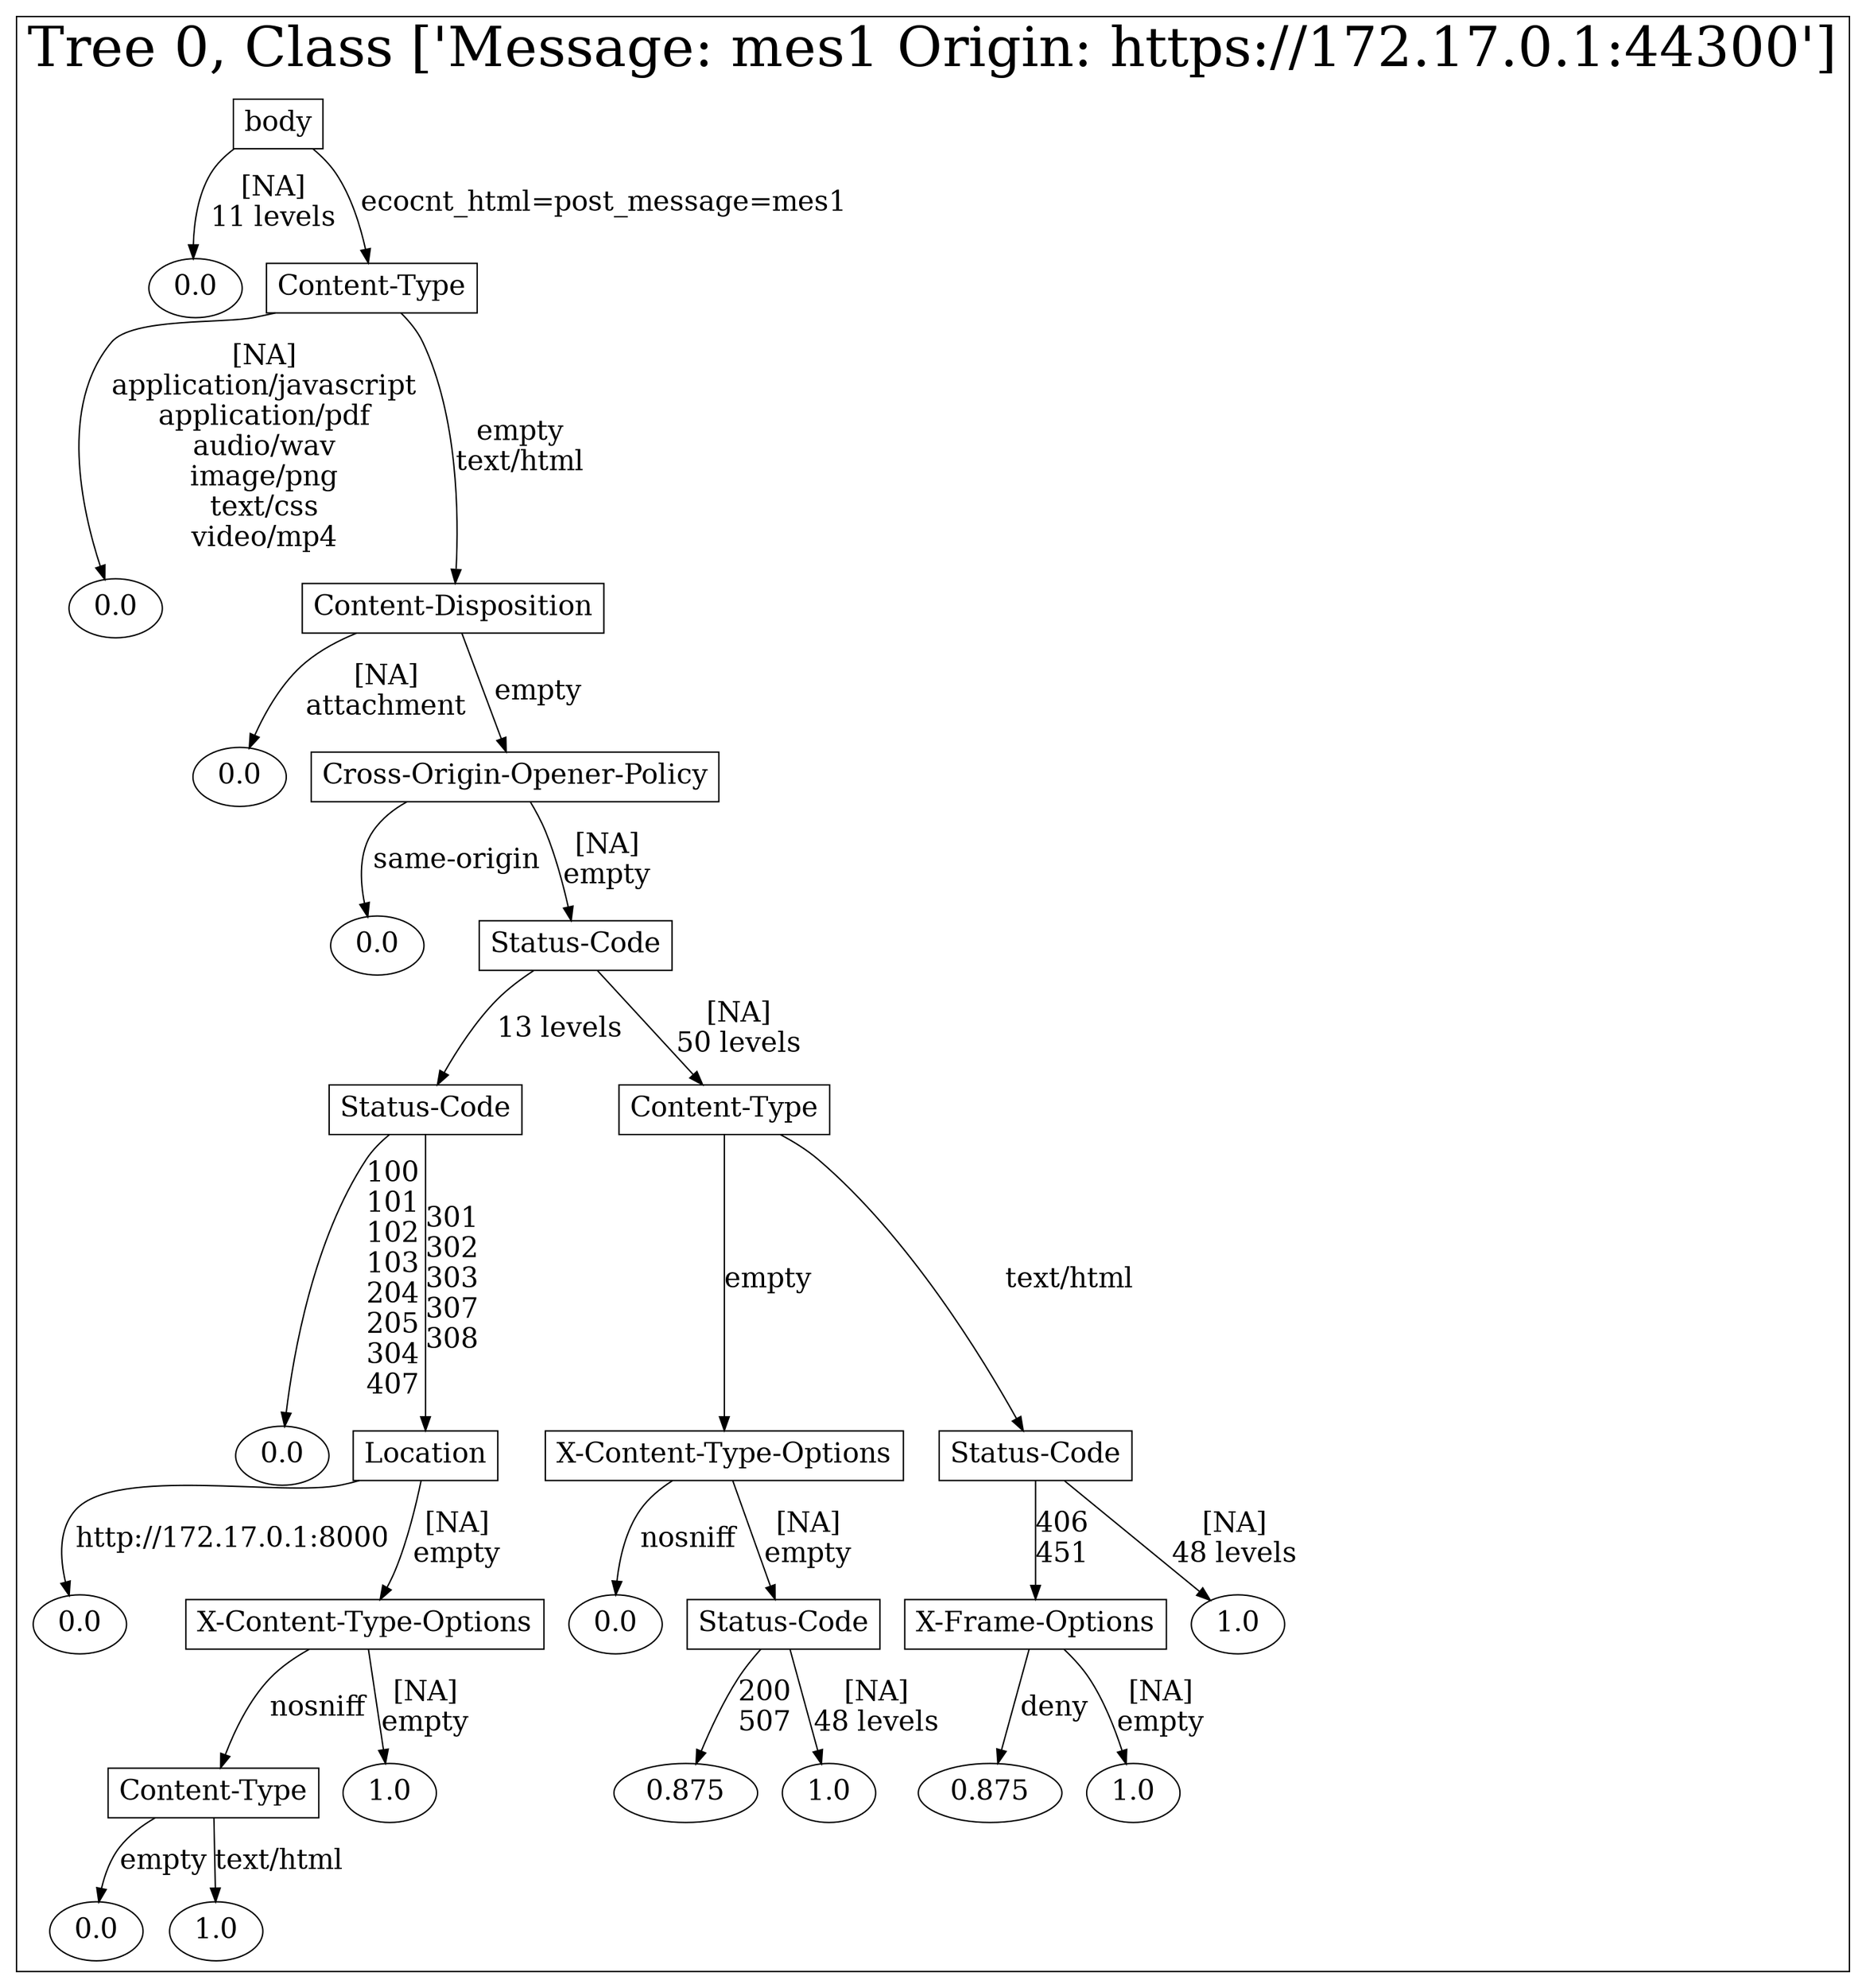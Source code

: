 /*
Generated by:
    http://https://github.com/h2oai/h2o-3/tree/master/h2o-genmodel/src/main/java/hex/genmodel/tools/PrintMojo.java
*/

/*
On a mac:

$ brew install graphviz
$ dot -Tpng file.gv -o file.png
$ open file.png
*/

digraph G {

subgraph cluster_0 {
/* Nodes */

/* Level 0 */
{
"SG_0_Node_0" [shape=box, fontsize=20, label="body"]
}

/* Level 1 */
{
"SG_0_Node_16" [fontsize=20, label="0.0"]
"SG_0_Node_1" [shape=box, fontsize=20, label="Content-Type"]
}

/* Level 2 */
{
"SG_0_Node_17" [fontsize=20, label="0.0"]
"SG_0_Node_2" [shape=box, fontsize=20, label="Content-Disposition"]
}

/* Level 3 */
{
"SG_0_Node_18" [fontsize=20, label="0.0"]
"SG_0_Node_3" [shape=box, fontsize=20, label="Cross-Origin-Opener-Policy"]
}

/* Level 4 */
{
"SG_0_Node_19" [fontsize=20, label="0.0"]
"SG_0_Node_4" [shape=box, fontsize=20, label="Status-Code"]
}

/* Level 5 */
{
"SG_0_Node_5" [shape=box, fontsize=20, label="Status-Code"]
"SG_0_Node_6" [shape=box, fontsize=20, label="Content-Type"]
}

/* Level 6 */
{
"SG_0_Node_20" [fontsize=20, label="0.0"]
"SG_0_Node_7" [shape=box, fontsize=20, label="Location"]
"SG_0_Node_8" [shape=box, fontsize=20, label="X-Content-Type-Options"]
"SG_0_Node_9" [shape=box, fontsize=20, label="Status-Code"]
}

/* Level 7 */
{
"SG_0_Node_21" [fontsize=20, label="0.0"]
"SG_0_Node_10" [shape=box, fontsize=20, label="X-Content-Type-Options"]
"SG_0_Node_22" [fontsize=20, label="0.0"]
"SG_0_Node_11" [shape=box, fontsize=20, label="Status-Code"]
"SG_0_Node_12" [shape=box, fontsize=20, label="X-Frame-Options"]
"SG_0_Node_23" [fontsize=20, label="1.0"]
}

/* Level 8 */
{
"SG_0_Node_13" [shape=box, fontsize=20, label="Content-Type"]
"SG_0_Node_24" [fontsize=20, label="1.0"]
"SG_0_Node_25" [fontsize=20, label="0.875"]
"SG_0_Node_26" [fontsize=20, label="1.0"]
"SG_0_Node_27" [fontsize=20, label="0.875"]
"SG_0_Node_28" [fontsize=20, label="1.0"]
}

/* Level 9 */
{
"SG_0_Node_29" [fontsize=20, label="0.0"]
"SG_0_Node_30" [fontsize=20, label="1.0"]
}

/* Edges */
"SG_0_Node_0" -> "SG_0_Node_16" [fontsize=20, label="[NA]
11 levels
"]
"SG_0_Node_0" -> "SG_0_Node_1" [fontsize=20, label="ecocnt_html=post_message=mes1
"]
"SG_0_Node_1" -> "SG_0_Node_17" [fontsize=20, label="[NA]
application/javascript
application/pdf
audio/wav
image/png
text/css
video/mp4
"]
"SG_0_Node_1" -> "SG_0_Node_2" [fontsize=20, label="empty
text/html
"]
"SG_0_Node_2" -> "SG_0_Node_18" [fontsize=20, label="[NA]
attachment
"]
"SG_0_Node_2" -> "SG_0_Node_3" [fontsize=20, label="empty
"]
"SG_0_Node_3" -> "SG_0_Node_19" [fontsize=20, label="same-origin
"]
"SG_0_Node_3" -> "SG_0_Node_4" [fontsize=20, label="[NA]
empty
"]
"SG_0_Node_4" -> "SG_0_Node_5" [fontsize=20, label="13 levels
"]
"SG_0_Node_4" -> "SG_0_Node_6" [fontsize=20, label="[NA]
50 levels
"]
"SG_0_Node_6" -> "SG_0_Node_8" [fontsize=20, label="empty
"]
"SG_0_Node_6" -> "SG_0_Node_9" [fontsize=20, label="text/html
"]
"SG_0_Node_9" -> "SG_0_Node_12" [fontsize=20, label="406
451
"]
"SG_0_Node_9" -> "SG_0_Node_23" [fontsize=20, label="[NA]
48 levels
"]
"SG_0_Node_12" -> "SG_0_Node_27" [fontsize=20, label="deny
"]
"SG_0_Node_12" -> "SG_0_Node_28" [fontsize=20, label="[NA]
empty
"]
"SG_0_Node_8" -> "SG_0_Node_22" [fontsize=20, label="nosniff
"]
"SG_0_Node_8" -> "SG_0_Node_11" [fontsize=20, label="[NA]
empty
"]
"SG_0_Node_11" -> "SG_0_Node_25" [fontsize=20, label="200
507
"]
"SG_0_Node_11" -> "SG_0_Node_26" [fontsize=20, label="[NA]
48 levels
"]
"SG_0_Node_5" -> "SG_0_Node_20" [fontsize=20, label="100
101
102
103
204
205
304
407
"]
"SG_0_Node_5" -> "SG_0_Node_7" [fontsize=20, label="301
302
303
307
308
"]
"SG_0_Node_7" -> "SG_0_Node_21" [fontsize=20, label="http://172.17.0.1:8000
"]
"SG_0_Node_7" -> "SG_0_Node_10" [fontsize=20, label="[NA]
empty
"]
"SG_0_Node_10" -> "SG_0_Node_13" [fontsize=20, label="nosniff
"]
"SG_0_Node_10" -> "SG_0_Node_24" [fontsize=20, label="[NA]
empty
"]
"SG_0_Node_13" -> "SG_0_Node_29" [fontsize=20, label="empty
"]
"SG_0_Node_13" -> "SG_0_Node_30" [fontsize=20, label="text/html
"]

fontsize=40
label="Tree 0, Class ['Message: mes1 Origin: https://172.17.0.1:44300']"
}

}

